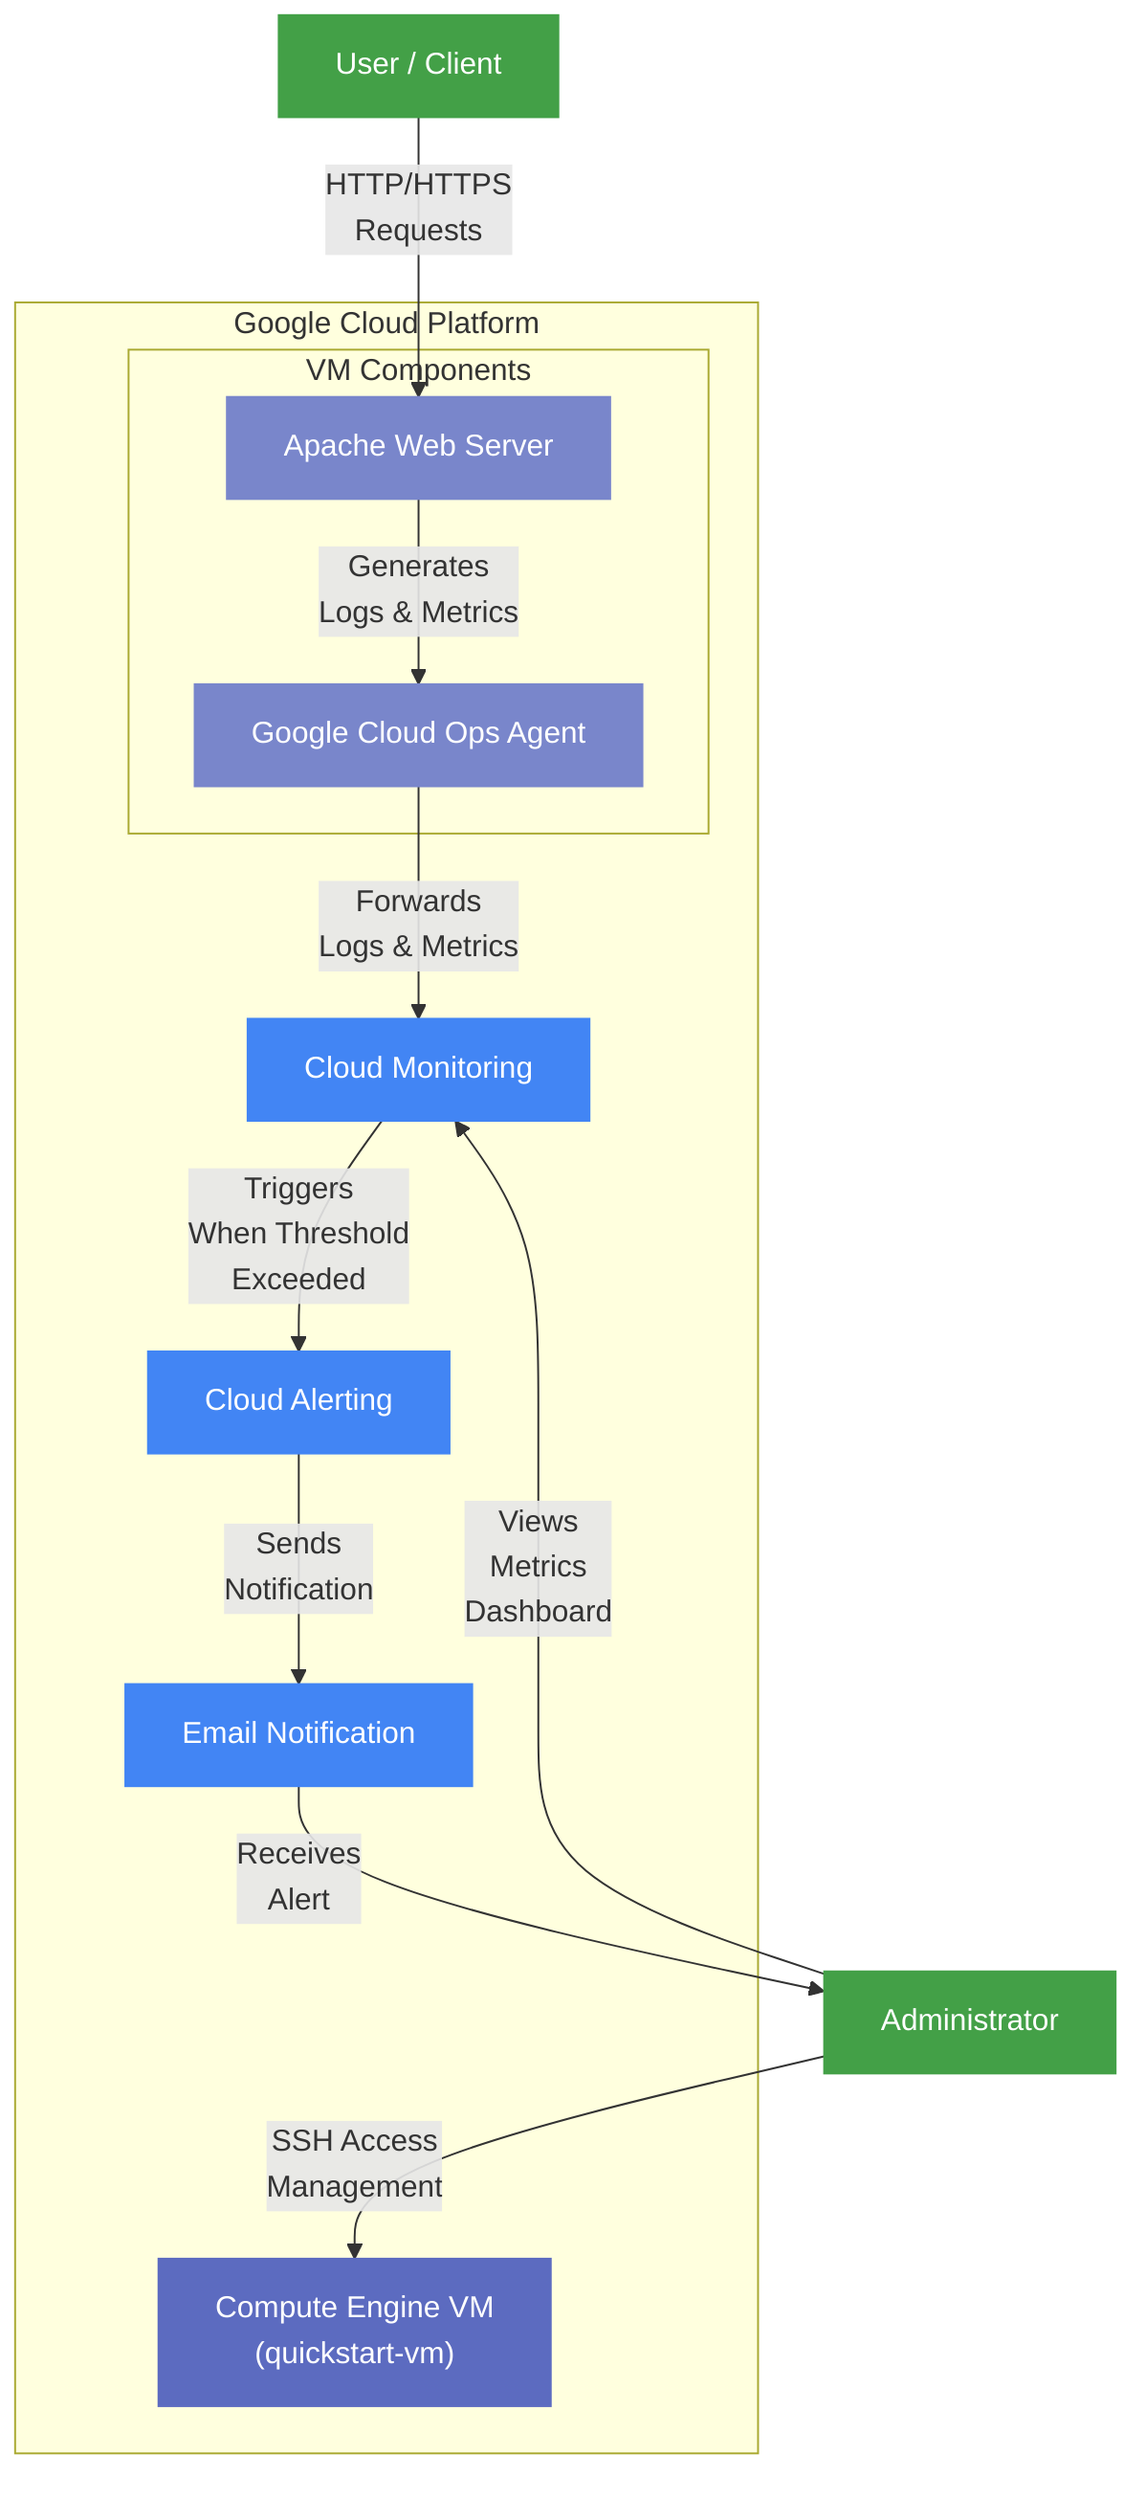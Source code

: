 flowchart TB
    subgraph "Google Cloud Platform"
        VM["Compute Engine VM\n(quickstart-vm)"]
        subgraph "VM Components"
            Apache["Apache Web Server"]
            OpsAgent["Google Cloud Ops Agent"]
        end
        
        Monitor["Cloud Monitoring"]
        Alert["Cloud Alerting"]
        Email["Email Notification"]
    end
    
    User["User / Client"]
    Admin["Administrator"]
    
    User -->|"HTTP/HTTPS\nRequests"| Apache
    Apache -->|"Generates\nLogs & Metrics"| OpsAgent
    OpsAgent -->|"Forwards\nLogs & Metrics"| Monitor
    Monitor -->|"Triggers\nWhen Threshold\nExceeded"| Alert
    Alert -->|"Sends\nNotification"| Email
    Email -->|"Receives\nAlert"| Admin
    
    Admin -->|"Views\nMetrics\nDashboard"| Monitor
    Admin -->|"SSH Access\nManagement"| VM
    
    classDef google fill:#4285F4,stroke:#4285F4,color:white;
    classDef vm fill:#5C6BC0,stroke:#5C6BC0,color:white;
    classDef component fill:#7986CB,stroke:#7986CB,color:white;
    classDef user fill:#43A047,stroke:#43A047,color:white;
    
    class Monitor,Alert,Email google;
    class VM vm;
    class Apache,OpsAgent component;
    class User,Admin user;